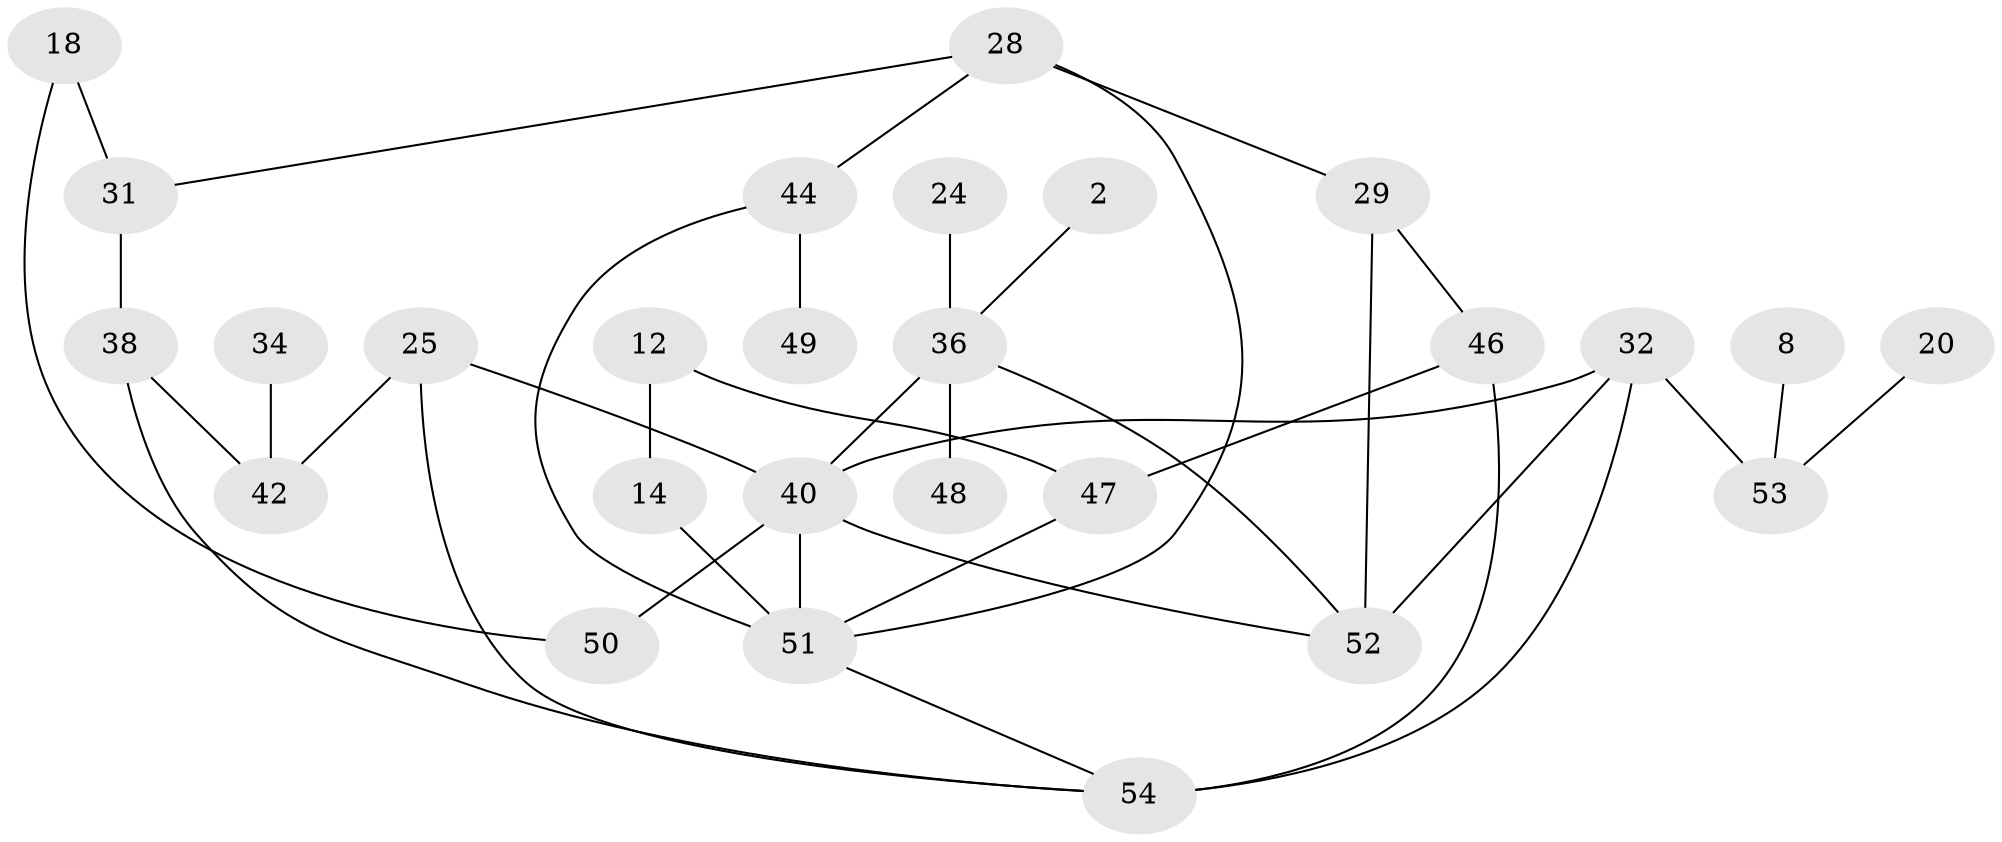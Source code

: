 // original degree distribution, {2: 0.2636363636363636, 3: 0.16363636363636364, 0: 0.21818181818181817, 1: 0.22727272727272727, 4: 0.10909090909090909, 5: 0.00909090909090909, 6: 0.00909090909090909}
// Generated by graph-tools (version 1.1) at 2025/00/03/09/25 03:00:49]
// undirected, 27 vertices, 38 edges
graph export_dot {
graph [start="1"]
  node [color=gray90,style=filled];
  2;
  8;
  12;
  14;
  18;
  20;
  24;
  25;
  28;
  29;
  31;
  32;
  34;
  36;
  38;
  40;
  42;
  44;
  46;
  47;
  48;
  49;
  50;
  51;
  52;
  53;
  54;
  2 -- 36 [weight=1.0];
  8 -- 53 [weight=1.0];
  12 -- 14 [weight=1.0];
  12 -- 47 [weight=1.0];
  14 -- 51 [weight=1.0];
  18 -- 31 [weight=1.0];
  18 -- 50 [weight=1.0];
  20 -- 53 [weight=1.0];
  24 -- 36 [weight=1.0];
  25 -- 40 [weight=1.0];
  25 -- 42 [weight=1.0];
  25 -- 54 [weight=1.0];
  28 -- 29 [weight=1.0];
  28 -- 31 [weight=1.0];
  28 -- 44 [weight=1.0];
  28 -- 51 [weight=1.0];
  29 -- 46 [weight=1.0];
  29 -- 52 [weight=2.0];
  31 -- 38 [weight=1.0];
  32 -- 40 [weight=1.0];
  32 -- 52 [weight=1.0];
  32 -- 53 [weight=2.0];
  32 -- 54 [weight=2.0];
  34 -- 42 [weight=1.0];
  36 -- 40 [weight=1.0];
  36 -- 48 [weight=1.0];
  36 -- 52 [weight=1.0];
  38 -- 42 [weight=1.0];
  38 -- 54 [weight=1.0];
  40 -- 50 [weight=1.0];
  40 -- 51 [weight=2.0];
  40 -- 52 [weight=1.0];
  44 -- 49 [weight=2.0];
  44 -- 51 [weight=1.0];
  46 -- 47 [weight=1.0];
  46 -- 54 [weight=1.0];
  47 -- 51 [weight=1.0];
  51 -- 54 [weight=1.0];
}
